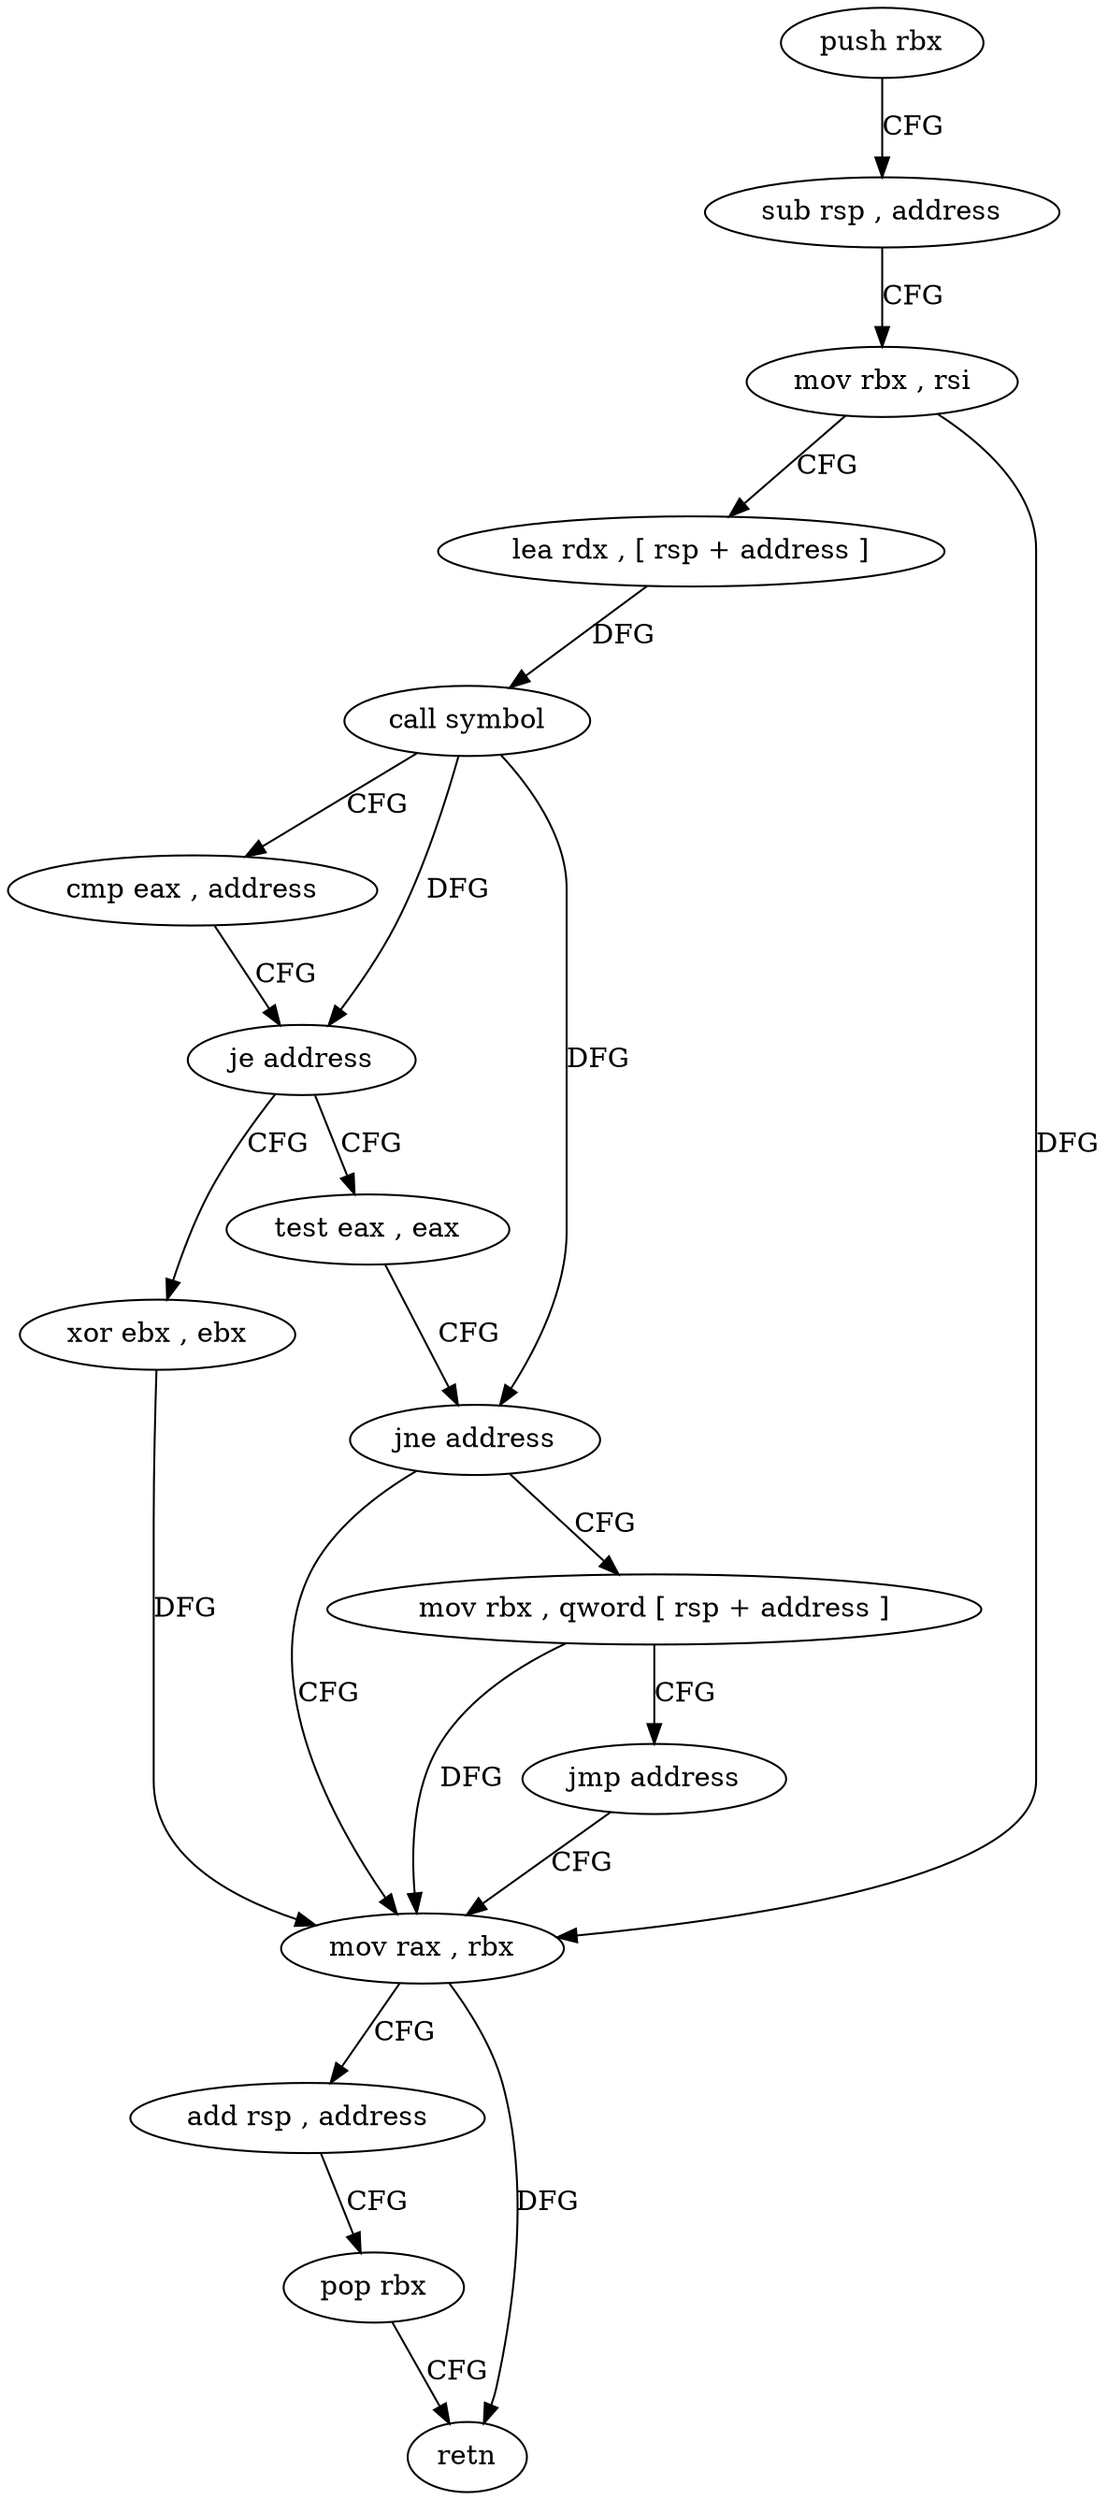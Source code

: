 digraph "func" {
"4222720" [label = "push rbx" ]
"4222721" [label = "sub rsp , address" ]
"4222725" [label = "mov rbx , rsi" ]
"4222728" [label = "lea rdx , [ rsp + address ]" ]
"4222733" [label = "call symbol" ]
"4222738" [label = "cmp eax , address" ]
"4222741" [label = "je address" ]
"4222754" [label = "xor ebx , ebx" ]
"4222743" [label = "test eax , eax" ]
"4222756" [label = "mov rax , rbx" ]
"4222745" [label = "jne address" ]
"4222747" [label = "mov rbx , qword [ rsp + address ]" ]
"4222759" [label = "add rsp , address" ]
"4222763" [label = "pop rbx" ]
"4222764" [label = "retn" ]
"4222752" [label = "jmp address" ]
"4222720" -> "4222721" [ label = "CFG" ]
"4222721" -> "4222725" [ label = "CFG" ]
"4222725" -> "4222728" [ label = "CFG" ]
"4222725" -> "4222756" [ label = "DFG" ]
"4222728" -> "4222733" [ label = "DFG" ]
"4222733" -> "4222738" [ label = "CFG" ]
"4222733" -> "4222741" [ label = "DFG" ]
"4222733" -> "4222745" [ label = "DFG" ]
"4222738" -> "4222741" [ label = "CFG" ]
"4222741" -> "4222754" [ label = "CFG" ]
"4222741" -> "4222743" [ label = "CFG" ]
"4222754" -> "4222756" [ label = "DFG" ]
"4222743" -> "4222745" [ label = "CFG" ]
"4222756" -> "4222759" [ label = "CFG" ]
"4222756" -> "4222764" [ label = "DFG" ]
"4222745" -> "4222756" [ label = "CFG" ]
"4222745" -> "4222747" [ label = "CFG" ]
"4222747" -> "4222752" [ label = "CFG" ]
"4222747" -> "4222756" [ label = "DFG" ]
"4222759" -> "4222763" [ label = "CFG" ]
"4222763" -> "4222764" [ label = "CFG" ]
"4222752" -> "4222756" [ label = "CFG" ]
}
